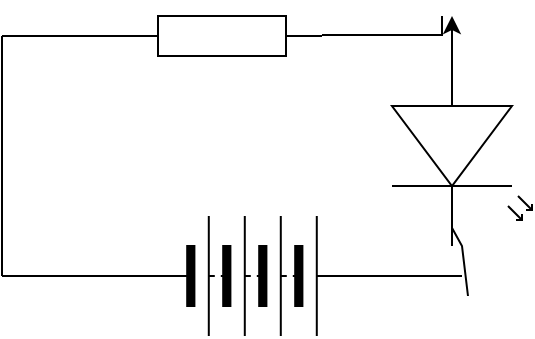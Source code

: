 <mxfile version="28.2.3">
  <diagram name="Page-1" id="lfZssMRXvx3jALWfp8g6">
    <mxGraphModel dx="786" dy="475" grid="1" gridSize="10" guides="1" tooltips="1" connect="1" arrows="1" fold="1" page="1" pageScale="1" pageWidth="850" pageHeight="1100" math="0" shadow="0">
      <root>
        <mxCell id="0" />
        <mxCell id="1" parent="0" />
        <mxCell id="qYuhr8UQiZz_NkBqnjcp-2" value="" style="pointerEvents=1;verticalLabelPosition=bottom;shadow=0;dashed=0;align=center;html=1;verticalAlign=top;shape=mxgraph.electrical.miscellaneous.batteryStack;" vertex="1" parent="1">
          <mxGeometry x="325" y="240" width="100" height="60" as="geometry" />
        </mxCell>
        <mxCell id="qYuhr8UQiZz_NkBqnjcp-3" value="" style="endArrow=none;html=1;rounded=0;" edge="1" parent="1">
          <mxGeometry width="50" height="50" relative="1" as="geometry">
            <mxPoint x="250" y="270" as="sourcePoint" />
            <mxPoint x="330" y="270" as="targetPoint" />
          </mxGeometry>
        </mxCell>
        <mxCell id="qYuhr8UQiZz_NkBqnjcp-4" value="" style="endArrow=none;html=1;rounded=0;" edge="1" parent="1">
          <mxGeometry width="50" height="50" relative="1" as="geometry">
            <mxPoint x="250" y="210" as="sourcePoint" />
            <mxPoint x="250" y="270" as="targetPoint" />
          </mxGeometry>
        </mxCell>
        <mxCell id="qYuhr8UQiZz_NkBqnjcp-5" value="" style="endArrow=none;html=1;rounded=0;" edge="1" parent="1">
          <mxGeometry width="50" height="50" relative="1" as="geometry">
            <mxPoint x="250" y="210" as="sourcePoint" />
            <mxPoint x="250" y="150" as="targetPoint" />
          </mxGeometry>
        </mxCell>
        <mxCell id="qYuhr8UQiZz_NkBqnjcp-6" value="" style="endArrow=none;html=1;rounded=0;" edge="1" parent="1">
          <mxGeometry width="50" height="50" relative="1" as="geometry">
            <mxPoint x="250" y="150" as="sourcePoint" />
            <mxPoint x="320" y="150" as="targetPoint" />
          </mxGeometry>
        </mxCell>
        <mxCell id="qYuhr8UQiZz_NkBqnjcp-7" value="" style="pointerEvents=1;verticalLabelPosition=bottom;shadow=0;dashed=0;align=center;html=1;verticalAlign=top;shape=mxgraph.electrical.resistors.resistor_1;" vertex="1" parent="1">
          <mxGeometry x="310" y="140" width="100" height="20" as="geometry" />
        </mxCell>
        <mxCell id="qYuhr8UQiZz_NkBqnjcp-8" value="" style="endArrow=none;html=1;rounded=0;" edge="1" parent="1">
          <mxGeometry width="50" height="50" relative="1" as="geometry">
            <mxPoint x="410" y="149.5" as="sourcePoint" />
            <mxPoint x="470" y="149.5" as="targetPoint" />
          </mxGeometry>
        </mxCell>
        <mxCell id="qYuhr8UQiZz_NkBqnjcp-9" value="" style="endArrow=none;html=1;rounded=0;" edge="1" parent="1">
          <mxGeometry width="50" height="50" relative="1" as="geometry">
            <mxPoint x="470" y="140" as="sourcePoint" />
            <mxPoint x="470" y="150" as="targetPoint" />
          </mxGeometry>
        </mxCell>
        <mxCell id="qYuhr8UQiZz_NkBqnjcp-11" style="edgeStyle=orthogonalEdgeStyle;rounded=0;orthogonalLoop=1;jettySize=auto;html=1;" edge="1" parent="1">
          <mxGeometry relative="1" as="geometry">
            <mxPoint x="475" y="140" as="targetPoint" />
            <mxPoint x="475" y="160" as="sourcePoint" />
          </mxGeometry>
        </mxCell>
        <mxCell id="qYuhr8UQiZz_NkBqnjcp-10" value="" style="verticalLabelPosition=bottom;shadow=0;dashed=0;align=center;html=1;verticalAlign=top;shape=mxgraph.electrical.opto_electronics.led_2;pointerEvents=1;rotation=90;" vertex="1" parent="1">
          <mxGeometry x="430" y="170" width="100" height="70" as="geometry" />
        </mxCell>
        <mxCell id="qYuhr8UQiZz_NkBqnjcp-13" value="" style="endArrow=none;html=1;rounded=0;entryX=1;entryY=0.5;entryDx=0;entryDy=0;" edge="1" parent="1" target="qYuhr8UQiZz_NkBqnjcp-2">
          <mxGeometry width="50" height="50" relative="1" as="geometry">
            <mxPoint x="480" y="270" as="sourcePoint" />
            <mxPoint x="460" y="280" as="targetPoint" />
          </mxGeometry>
        </mxCell>
        <mxCell id="qYuhr8UQiZz_NkBqnjcp-14" value="" style="endArrow=none;html=1;rounded=0;entryX=0.91;entryY=0.571;entryDx=0;entryDy=0;entryPerimeter=0;" edge="1" parent="1" target="qYuhr8UQiZz_NkBqnjcp-10">
          <mxGeometry width="50" height="50" relative="1" as="geometry">
            <mxPoint x="483" y="280" as="sourcePoint" />
            <mxPoint x="480" y="300" as="targetPoint" />
            <Array as="points">
              <mxPoint x="480" y="255" />
            </Array>
          </mxGeometry>
        </mxCell>
      </root>
    </mxGraphModel>
  </diagram>
</mxfile>
